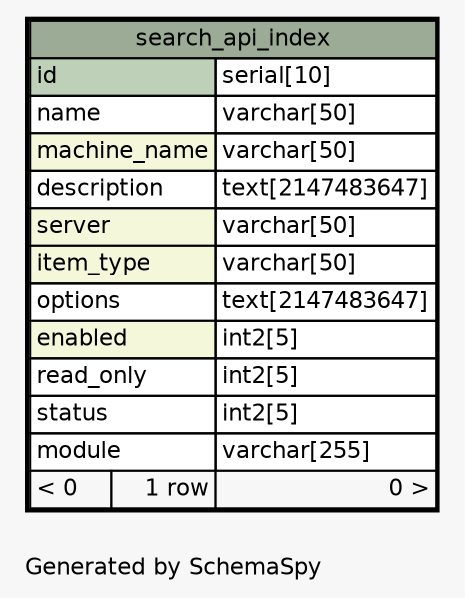 // dot 2.30.1 on Mac OS X 10.8.3
// SchemaSpy rev 590
digraph "oneDegreeRelationshipsDiagram" {
  graph [
    rankdir="RL"
    bgcolor="#f7f7f7"
    label="\nGenerated by SchemaSpy"
    labeljust="l"
    nodesep="0.18"
    ranksep="0.46"
    fontname="Helvetica"
    fontsize="11"
  ];
  node [
    fontname="Helvetica"
    fontsize="11"
    shape="plaintext"
  ];
  edge [
    arrowsize="0.8"
  ];
  "search_api_index" [
    label=<
    <TABLE BORDER="2" CELLBORDER="1" CELLSPACING="0" BGCOLOR="#ffffff">
      <TR><TD COLSPAN="3" BGCOLOR="#9bab96" ALIGN="CENTER">search_api_index</TD></TR>
      <TR><TD PORT="id" COLSPAN="2" BGCOLOR="#bed1b8" ALIGN="LEFT">id</TD><TD PORT="id.type" ALIGN="LEFT">serial[10]</TD></TR>
      <TR><TD PORT="name" COLSPAN="2" ALIGN="LEFT">name</TD><TD PORT="name.type" ALIGN="LEFT">varchar[50]</TD></TR>
      <TR><TD PORT="machine_name" COLSPAN="2" BGCOLOR="#f4f7da" ALIGN="LEFT">machine_name</TD><TD PORT="machine_name.type" ALIGN="LEFT">varchar[50]</TD></TR>
      <TR><TD PORT="description" COLSPAN="2" ALIGN="LEFT">description</TD><TD PORT="description.type" ALIGN="LEFT">text[2147483647]</TD></TR>
      <TR><TD PORT="server" COLSPAN="2" BGCOLOR="#f4f7da" ALIGN="LEFT">server</TD><TD PORT="server.type" ALIGN="LEFT">varchar[50]</TD></TR>
      <TR><TD PORT="item_type" COLSPAN="2" BGCOLOR="#f4f7da" ALIGN="LEFT">item_type</TD><TD PORT="item_type.type" ALIGN="LEFT">varchar[50]</TD></TR>
      <TR><TD PORT="options" COLSPAN="2" ALIGN="LEFT">options</TD><TD PORT="options.type" ALIGN="LEFT">text[2147483647]</TD></TR>
      <TR><TD PORT="enabled" COLSPAN="2" BGCOLOR="#f4f7da" ALIGN="LEFT">enabled</TD><TD PORT="enabled.type" ALIGN="LEFT">int2[5]</TD></TR>
      <TR><TD PORT="read_only" COLSPAN="2" ALIGN="LEFT">read_only</TD><TD PORT="read_only.type" ALIGN="LEFT">int2[5]</TD></TR>
      <TR><TD PORT="status" COLSPAN="2" ALIGN="LEFT">status</TD><TD PORT="status.type" ALIGN="LEFT">int2[5]</TD></TR>
      <TR><TD PORT="module" COLSPAN="2" ALIGN="LEFT">module</TD><TD PORT="module.type" ALIGN="LEFT">varchar[255]</TD></TR>
      <TR><TD ALIGN="LEFT" BGCOLOR="#f7f7f7">&lt; 0</TD><TD ALIGN="RIGHT" BGCOLOR="#f7f7f7">1 row</TD><TD ALIGN="RIGHT" BGCOLOR="#f7f7f7">0 &gt;</TD></TR>
    </TABLE>>
    URL="search_api_index.html"
    tooltip="search_api_index"
  ];
}
